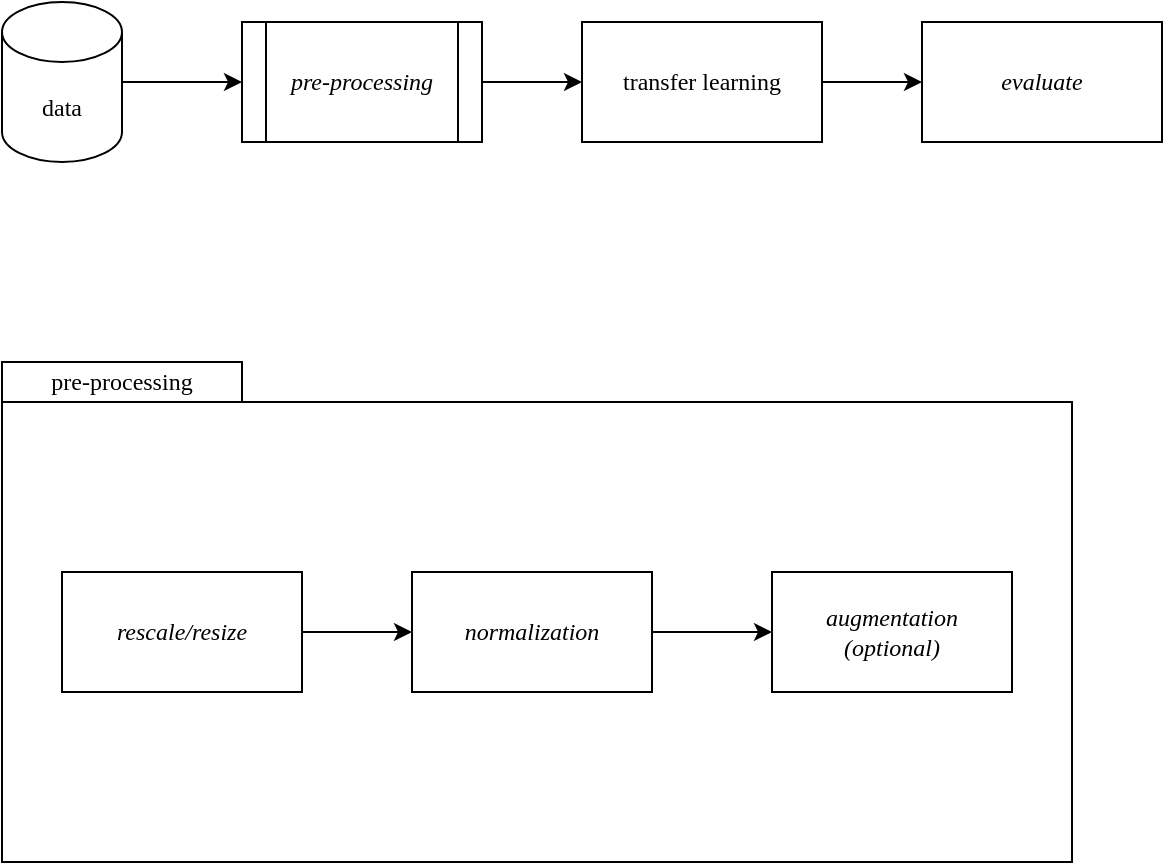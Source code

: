 <mxfile version="21.3.6" type="github">
  <diagram name="Page-1" id="NlF8WP0hre4RFLIRDRxA">
    <mxGraphModel dx="1339" dy="790" grid="1" gridSize="10" guides="1" tooltips="1" connect="1" arrows="1" fold="1" page="1" pageScale="1" pageWidth="850" pageHeight="1100" math="0" shadow="0">
      <root>
        <mxCell id="0" />
        <mxCell id="1" parent="0" />
        <mxCell id="evn2XHRo-gEDotEbOlT9-27" style="edgeStyle=orthogonalEdgeStyle;rounded=0;orthogonalLoop=1;jettySize=auto;html=1;entryX=0;entryY=0.5;entryDx=0;entryDy=0;" parent="1" source="evn2XHRo-gEDotEbOlT9-1" target="evn2XHRo-gEDotEbOlT9-2" edge="1">
          <mxGeometry relative="1" as="geometry" />
        </mxCell>
        <mxCell id="evn2XHRo-gEDotEbOlT9-1" value="&lt;font face=&quot;Times New Roman&quot;&gt;data&lt;/font&gt;" style="shape=cylinder3;whiteSpace=wrap;html=1;boundedLbl=1;backgroundOutline=1;size=15;" parent="1" vertex="1">
          <mxGeometry x="25" y="210" width="60" height="80" as="geometry" />
        </mxCell>
        <mxCell id="evn2XHRo-gEDotEbOlT9-28" style="edgeStyle=orthogonalEdgeStyle;rounded=0;orthogonalLoop=1;jettySize=auto;html=1;entryX=0;entryY=0.5;entryDx=0;entryDy=0;" parent="1" source="evn2XHRo-gEDotEbOlT9-2" target="evn2XHRo-gEDotEbOlT9-37" edge="1">
          <mxGeometry relative="1" as="geometry">
            <mxPoint x="315" y="250" as="targetPoint" />
          </mxGeometry>
        </mxCell>
        <mxCell id="evn2XHRo-gEDotEbOlT9-2" value="&lt;i&gt;&lt;font face=&quot;Times New Roman&quot;&gt;pre-processing&lt;/font&gt;&lt;/i&gt;" style="shape=process;whiteSpace=wrap;html=1;backgroundOutline=1;" parent="1" vertex="1">
          <mxGeometry x="145" y="220" width="120" height="60" as="geometry" />
        </mxCell>
        <mxCell id="evn2XHRo-gEDotEbOlT9-36" style="edgeStyle=orthogonalEdgeStyle;rounded=0;orthogonalLoop=1;jettySize=auto;html=1;exitX=1;exitY=0.5;exitDx=0;exitDy=0;" parent="1" source="evn2XHRo-gEDotEbOlT9-37" target="evn2XHRo-gEDotEbOlT9-5" edge="1">
          <mxGeometry relative="1" as="geometry">
            <mxPoint x="435" y="250" as="sourcePoint" />
          </mxGeometry>
        </mxCell>
        <mxCell id="evn2XHRo-gEDotEbOlT9-5" value="&lt;i&gt;&lt;font face=&quot;Times New Roman&quot;&gt;evaluate&lt;/font&gt;&lt;/i&gt;" style="rounded=0;whiteSpace=wrap;html=1;" parent="1" vertex="1">
          <mxGeometry x="485" y="220" width="120" height="60" as="geometry" />
        </mxCell>
        <mxCell id="evn2XHRo-gEDotEbOlT9-37" value="&lt;font face=&quot;Times New Roman&quot;&gt;transfer learning&lt;/font&gt;" style="rounded=0;whiteSpace=wrap;html=1;" parent="1" vertex="1">
          <mxGeometry x="315" y="220" width="120" height="60" as="geometry" />
        </mxCell>
        <mxCell id="MpTN_c-1IKIbRrfRc6SA-2" value="" style="group" vertex="1" connectable="0" parent="1">
          <mxGeometry x="25" y="390" width="535" height="250" as="geometry" />
        </mxCell>
        <mxCell id="MpTN_c-1IKIbRrfRc6SA-1" value="" style="rounded=0;whiteSpace=wrap;html=1;" vertex="1" parent="MpTN_c-1IKIbRrfRc6SA-2">
          <mxGeometry y="20" width="535" height="230" as="geometry" />
        </mxCell>
        <mxCell id="evn2XHRo-gEDotEbOlT9-21" value="&lt;i&gt;&lt;font face=&quot;Times New Roman&quot;&gt;rescale/resize&lt;/font&gt;&lt;/i&gt;" style="rounded=0;whiteSpace=wrap;html=1;" parent="MpTN_c-1IKIbRrfRc6SA-2" vertex="1">
          <mxGeometry x="30" y="105" width="120" height="60" as="geometry" />
        </mxCell>
        <mxCell id="evn2XHRo-gEDotEbOlT9-22" value="&lt;i&gt;&lt;font face=&quot;Times New Roman&quot;&gt;normalization&lt;/font&gt;&lt;/i&gt;" style="rounded=0;whiteSpace=wrap;html=1;" parent="MpTN_c-1IKIbRrfRc6SA-2" vertex="1">
          <mxGeometry x="205" y="105" width="120" height="60" as="geometry" />
        </mxCell>
        <mxCell id="evn2XHRo-gEDotEbOlT9-25" style="edgeStyle=orthogonalEdgeStyle;rounded=0;orthogonalLoop=1;jettySize=auto;html=1;" parent="MpTN_c-1IKIbRrfRc6SA-2" source="evn2XHRo-gEDotEbOlT9-21" target="evn2XHRo-gEDotEbOlT9-22" edge="1">
          <mxGeometry relative="1" as="geometry" />
        </mxCell>
        <mxCell id="evn2XHRo-gEDotEbOlT9-23" value="&lt;i&gt;&lt;font face=&quot;Times New Roman&quot;&gt;augmentation&lt;br&gt;(optional)&lt;/font&gt;&lt;/i&gt;" style="rounded=0;whiteSpace=wrap;html=1;" parent="MpTN_c-1IKIbRrfRc6SA-2" vertex="1">
          <mxGeometry x="385" y="105" width="120" height="60" as="geometry" />
        </mxCell>
        <mxCell id="evn2XHRo-gEDotEbOlT9-26" style="edgeStyle=orthogonalEdgeStyle;rounded=0;orthogonalLoop=1;jettySize=auto;html=1;" parent="MpTN_c-1IKIbRrfRc6SA-2" source="evn2XHRo-gEDotEbOlT9-22" target="evn2XHRo-gEDotEbOlT9-23" edge="1">
          <mxGeometry relative="1" as="geometry" />
        </mxCell>
        <mxCell id="evn2XHRo-gEDotEbOlT9-24" value="&lt;font face=&quot;Times New Roman&quot;&gt;pre-processing&lt;/font&gt;" style="rounded=0;whiteSpace=wrap;html=1;" parent="MpTN_c-1IKIbRrfRc6SA-2" vertex="1">
          <mxGeometry width="120" height="20" as="geometry" />
        </mxCell>
      </root>
    </mxGraphModel>
  </diagram>
</mxfile>
